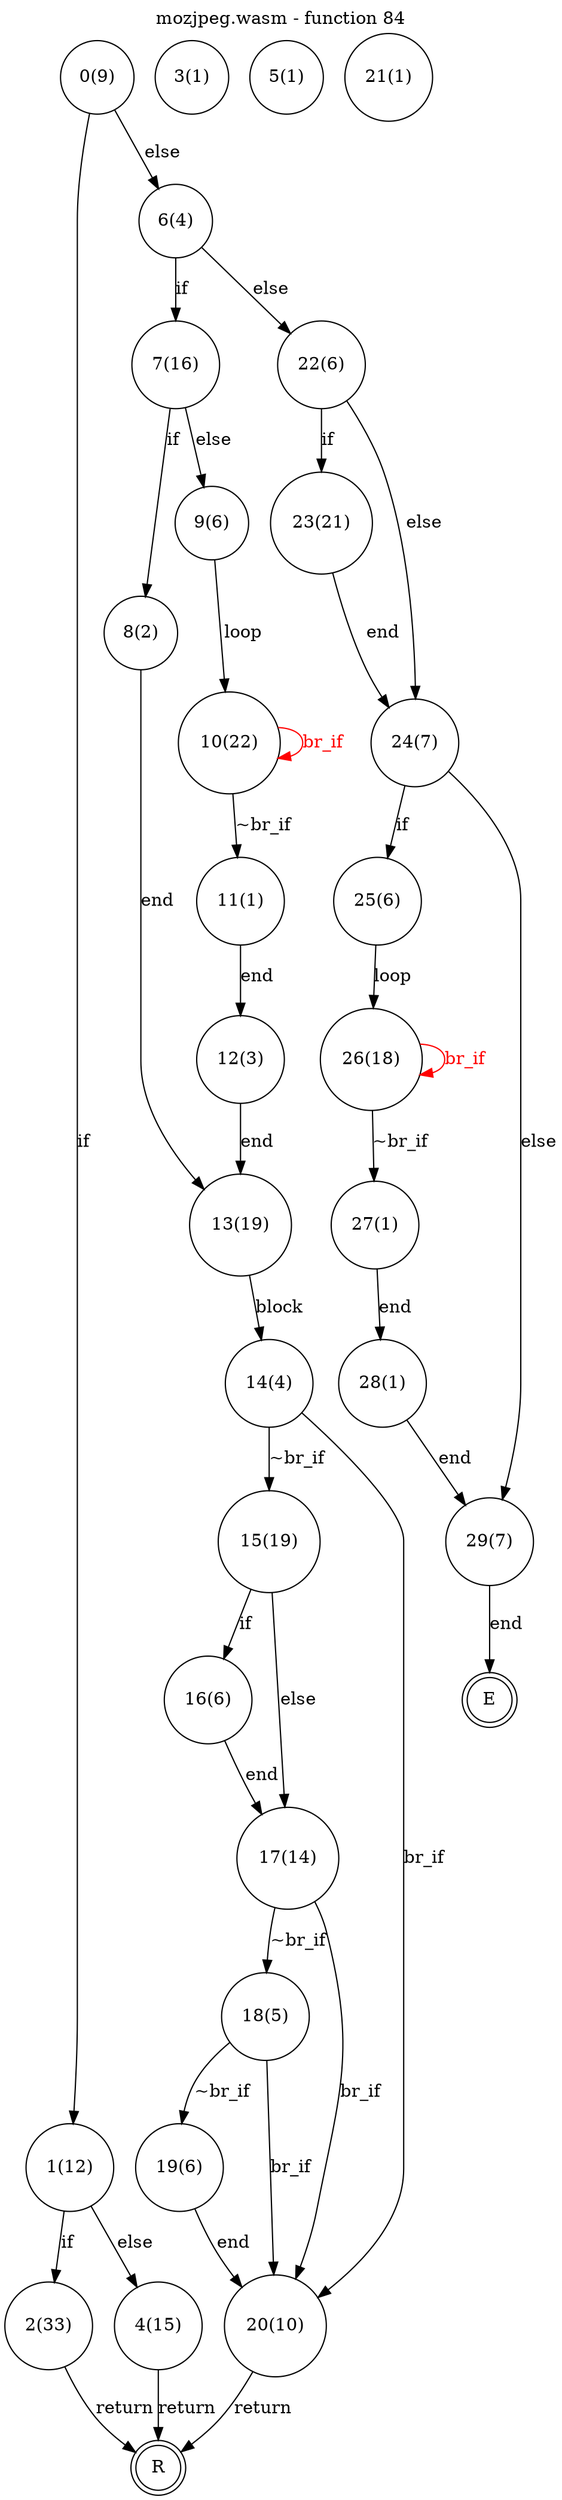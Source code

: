 digraph finite_state_machine {
    label = "mozjpeg.wasm - function 84"
    labelloc =  t
    labelfontsize = 16
    labelfontcolor = black
    labelfontname = "Helvetica"
    node [shape = doublecircle]; E R ;
node [shape=circle, fontcolor=black, style="", label="0(9)"]0
node [shape=circle, fontcolor=black, style="", label="1(12)"]1
node [shape=circle, fontcolor=black, style="", label="2(33)"]2
node [shape=circle, fontcolor=black, style="", label="3(1)"]3
node [shape=circle, fontcolor=black, style="", label="4(15)"]4
node [shape=circle, fontcolor=black, style="", label="5(1)"]5
node [shape=circle, fontcolor=black, style="", label="6(4)"]6
node [shape=circle, fontcolor=black, style="", label="7(16)"]7
node [shape=circle, fontcolor=black, style="", label="8(2)"]8
node [shape=circle, fontcolor=black, style="", label="9(6)"]9
node [shape=circle, fontcolor=black, style="", label="10(22)"]10
node [shape=circle, fontcolor=black, style="", label="11(1)"]11
node [shape=circle, fontcolor=black, style="", label="12(3)"]12
node [shape=circle, fontcolor=black, style="", label="13(19)"]13
node [shape=circle, fontcolor=black, style="", label="14(4)"]14
node [shape=circle, fontcolor=black, style="", label="15(19)"]15
node [shape=circle, fontcolor=black, style="", label="16(6)"]16
node [shape=circle, fontcolor=black, style="", label="17(14)"]17
node [shape=circle, fontcolor=black, style="", label="18(5)"]18
node [shape=circle, fontcolor=black, style="", label="19(6)"]19
node [shape=circle, fontcolor=black, style="", label="20(10)"]20
node [shape=circle, fontcolor=black, style="", label="21(1)"]21
node [shape=circle, fontcolor=black, style="", label="22(6)"]22
node [shape=circle, fontcolor=black, style="", label="23(21)"]23
node [shape=circle, fontcolor=black, style="", label="24(7)"]24
node [shape=circle, fontcolor=black, style="", label="25(6)"]25
node [shape=circle, fontcolor=black, style="", label="26(18)"]26
node [shape=circle, fontcolor=black, style="", label="27(1)"]27
node [shape=circle, fontcolor=black, style="", label="28(1)"]28
node [shape=circle, fontcolor=black, style="", label="29(7)"]29
node [shape=circle, fontcolor=black, style="", label="E"]E
node [shape=circle, fontcolor=black, style="", label="R"]R
    0 -> 1[label="if"];
    0 -> 6[label="else"];
    1 -> 2[label="if"];
    1 -> 4[label="else"];
    2 -> R[label="return"];
    4 -> R[label="return"];
    6 -> 7[label="if"];
    6 -> 22[label="else"];
    7 -> 8[label="if"];
    7 -> 9[label="else"];
    8 -> 13[label="end"];
    9 -> 10[label="loop"];
    10 -> 11[label="~br_if"];
    10 -> 10[color="red" fontcolor="red" label="br_if"];
    11 -> 12[label="end"];
    12 -> 13[label="end"];
    13 -> 14[label="block"];
    14 -> 15[label="~br_if"];
    14 -> 20[label="br_if"];
    15 -> 16[label="if"];
    15 -> 17[label="else"];
    16 -> 17[label="end"];
    17 -> 18[label="~br_if"];
    17 -> 20[label="br_if"];
    18 -> 19[label="~br_if"];
    18 -> 20[label="br_if"];
    19 -> 20[label="end"];
    20 -> R[label="return"];
    22 -> 23[label="if"];
    22 -> 24[label="else"];
    23 -> 24[label="end"];
    24 -> 25[label="if"];
    24 -> 29[label="else"];
    25 -> 26[label="loop"];
    26 -> 27[label="~br_if"];
    26 -> 26[color="red" fontcolor="red" label="br_if"];
    27 -> 28[label="end"];
    28 -> 29[label="end"];
    29 -> E[label="end"];
}
